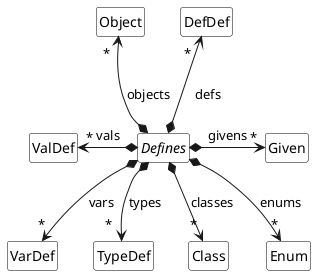 @startuml Defines 
abstract class Defines {
    \n
    \n
    \n 
}

Defines *--left> "*" ValDef : vals 
Defines *--up> " *  " DefDef : "\n defs" 
Defines *--> "*" VarDef : vars
Defines *--> " *  " TypeDef : types
Defines *--> "    \n*" Class : classes
Defines *--> "\n*" Enum  : enums 
Defines *--up> " *  \n" Object : "\nobjects" 
Defines *--right> "*" Given : givens 

hide circle
hide members 

skinparam class {
    BackgroundColor White
    ArrowColor Black
    BorderColor Black
}

@enduml 